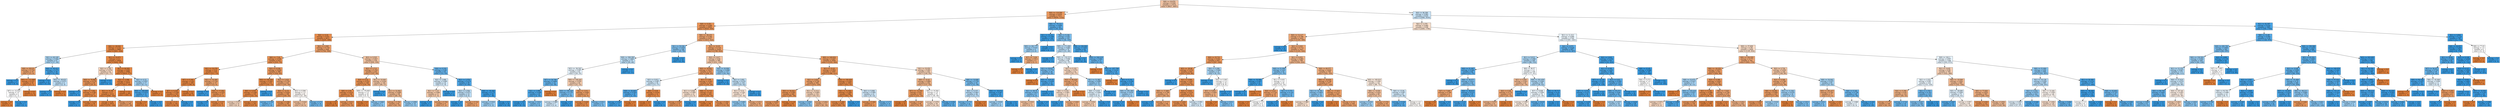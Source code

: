 digraph Tree {
node [shape=box, style="filled", color="black"] ;
0 [label="X[8] <= 20.876\nentropy = 0.936\nsamples = 13314\nvalue = [8627, 4687]", fillcolor="#f3c5a5"] ;
1 [label="X[0] <= 119.546\nentropy = 0.634\nsamples = 7211\nvalue = [6059, 1152]", fillcolor="#ea995f"] ;
0 -> 1 [labeldistance=2.5, labelangle=45, headlabel="True"] ;
2 [label="X[8] <= 9.351\nentropy = 0.568\nsamples = 6950\nvalue = [6020, 930]", fillcolor="#e99458"] ;
1 -> 2 ;
3 [label="X[4] <= 0.24\nentropy = 0.431\nsamples = 4613\nvalue = [4205, 408]", fillcolor="#e88d4c"] ;
2 -> 3 ;
4 [label="X[6] <= -69.941\nentropy = 0.331\nsamples = 3685\nvalue = [3461, 224]", fillcolor="#e78946"] ;
3 -> 4 ;
5 [label="X[1] <= 40.149\nentropy = 0.944\nsamples = 47\nvalue = [17, 30]", fillcolor="#a9d5f4"] ;
4 -> 5 ;
6 [label="X[9] <= 203.91\nentropy = 0.742\nsamples = 19\nvalue = [15, 4]", fillcolor="#eca36e"] ;
5 -> 6 ;
7 [label="entropy = 0.0\nsamples = 3\nvalue = [0, 3]", fillcolor="#399de5"] ;
6 -> 7 ;
8 [label="X[5] <= -111.009\nentropy = 0.337\nsamples = 16\nvalue = [15, 1]", fillcolor="#e78946"] ;
6 -> 8 ;
9 [label="X[7] <= -12.532\nentropy = 1.0\nsamples = 2\nvalue = [1, 1]", fillcolor="#ffffff"] ;
8 -> 9 ;
10 [label="entropy = 0.0\nsamples = 1\nvalue = [1, 0]", fillcolor="#e58139"] ;
9 -> 10 ;
11 [label="entropy = 0.0\nsamples = 1\nvalue = [0, 1]", fillcolor="#399de5"] ;
9 -> 11 ;
12 [label="entropy = 0.0\nsamples = 14\nvalue = [14, 0]", fillcolor="#e58139"] ;
8 -> 12 ;
13 [label="X[6] <= -83.411\nentropy = 0.371\nsamples = 28\nvalue = [2, 26]", fillcolor="#48a5e7"] ;
5 -> 13 ;
14 [label="entropy = 0.0\nsamples = 23\nvalue = [0, 23]", fillcolor="#399de5"] ;
13 -> 14 ;
15 [label="X[5] <= -49.631\nentropy = 0.971\nsamples = 5\nvalue = [2, 3]", fillcolor="#bddef6"] ;
13 -> 15 ;
16 [label="entropy = 0.0\nsamples = 3\nvalue = [0, 3]", fillcolor="#399de5"] ;
15 -> 16 ;
17 [label="entropy = 0.0\nsamples = 2\nvalue = [2, 0]", fillcolor="#e58139"] ;
15 -> 17 ;
18 [label="X[1] <= 10.471\nentropy = 0.3\nsamples = 3638\nvalue = [3444, 194]", fillcolor="#e68844"] ;
4 -> 18 ;
19 [label="X[2] <= 2.765\nentropy = 0.974\nsamples = 42\nvalue = [25, 17]", fillcolor="#f7d7c0"] ;
18 -> 19 ;
20 [label="X[9] <= 79.909\nentropy = 0.579\nsamples = 29\nvalue = [25, 4]", fillcolor="#e99559"] ;
19 -> 20 ;
21 [label="entropy = 0.0\nsamples = 2\nvalue = [0, 2]", fillcolor="#399de5"] ;
20 -> 21 ;
22 [label="X[1] <= 7.041\nentropy = 0.381\nsamples = 27\nvalue = [25, 2]", fillcolor="#e78b49"] ;
20 -> 22 ;
23 [label="entropy = 0.0\nsamples = 1\nvalue = [0, 1]", fillcolor="#399de5"] ;
22 -> 23 ;
24 [label="entropy = 0.235\nsamples = 26\nvalue = [25, 1]", fillcolor="#e68641"] ;
22 -> 24 ;
25 [label="entropy = 0.0\nsamples = 13\nvalue = [0, 13]", fillcolor="#399de5"] ;
19 -> 25 ;
26 [label="X[1] <= 64.265\nentropy = 0.283\nsamples = 3596\nvalue = [3419, 177]", fillcolor="#e68843"] ;
18 -> 26 ;
27 [label="X[2] <= 3.598\nentropy = 0.271\nsamples = 3579\nvalue = [3413, 166]", fillcolor="#e68743"] ;
26 -> 27 ;
28 [label="X[1] <= 31.98\nentropy = 0.3\nsamples = 3114\nvalue = [2948, 166]", fillcolor="#e68844"] ;
27 -> 28 ;
29 [label="entropy = 0.26\nsamples = 2919\nvalue = [2791, 128]", fillcolor="#e68742"] ;
28 -> 29 ;
30 [label="entropy = 0.712\nsamples = 195\nvalue = [157, 38]", fillcolor="#eb9f69"] ;
28 -> 30 ;
31 [label="entropy = 0.0\nsamples = 465\nvalue = [465, 0]", fillcolor="#e58139"] ;
27 -> 31 ;
32 [label="X[2] <= 4.12\nentropy = 0.937\nsamples = 17\nvalue = [6, 11]", fillcolor="#a5d2f3"] ;
26 -> 32 ;
33 [label="X[9] <= 208.848\nentropy = 0.414\nsamples = 12\nvalue = [1, 11]", fillcolor="#4ba6e7"] ;
32 -> 33 ;
34 [label="entropy = 0.0\nsamples = 1\nvalue = [1, 0]", fillcolor="#e58139"] ;
33 -> 34 ;
35 [label="entropy = 0.0\nsamples = 11\nvalue = [0, 11]", fillcolor="#399de5"] ;
33 -> 35 ;
36 [label="entropy = 0.0\nsamples = 5\nvalue = [5, 0]", fillcolor="#e58139"] ;
32 -> 36 ;
37 [label="X[2] <= 2.545\nentropy = 0.718\nsamples = 928\nvalue = [744, 184]", fillcolor="#eba06a"] ;
3 -> 37 ;
38 [label="X[6] <= -7.24\nentropy = 0.538\nsamples = 610\nvalue = [535, 75]", fillcolor="#e99355"] ;
37 -> 38 ;
39 [label="X[1] <= 16.278\nentropy = 0.32\nsamples = 224\nvalue = [211, 13]", fillcolor="#e78945"] ;
38 -> 39 ;
40 [label="X[7] <= 6.342\nentropy = 0.26\nsamples = 205\nvalue = [196, 9]", fillcolor="#e68742"] ;
39 -> 40 ;
41 [label="X[7] <= 6.229\nentropy = 0.336\nsamples = 145\nvalue = [136, 9]", fillcolor="#e78946"] ;
40 -> 41 ;
42 [label="entropy = 0.31\nsamples = 144\nvalue = [136, 8]", fillcolor="#e78845"] ;
41 -> 42 ;
43 [label="entropy = 0.0\nsamples = 1\nvalue = [0, 1]", fillcolor="#399de5"] ;
41 -> 43 ;
44 [label="entropy = 0.0\nsamples = 60\nvalue = [60, 0]", fillcolor="#e58139"] ;
40 -> 44 ;
45 [label="X[1] <= 16.368\nentropy = 0.742\nsamples = 19\nvalue = [15, 4]", fillcolor="#eca36e"] ;
39 -> 45 ;
46 [label="entropy = 0.0\nsamples = 2\nvalue = [0, 2]", fillcolor="#399de5"] ;
45 -> 46 ;
47 [label="X[0] <= 17.592\nentropy = 0.523\nsamples = 17\nvalue = [15, 2]", fillcolor="#e89253"] ;
45 -> 47 ;
48 [label="entropy = 0.0\nsamples = 1\nvalue = [0, 1]", fillcolor="#399de5"] ;
47 -> 48 ;
49 [label="entropy = 0.337\nsamples = 16\nvalue = [15, 1]", fillcolor="#e78946"] ;
47 -> 49 ;
50 [label="X[3] <= 0.538\nentropy = 0.636\nsamples = 386\nvalue = [324, 62]", fillcolor="#ea995f"] ;
38 -> 50 ;
51 [label="X[0] <= 104.304\nentropy = 0.393\nsamples = 155\nvalue = [143, 12]", fillcolor="#e78c4a"] ;
50 -> 51 ;
52 [label="X[6] <= 0.555\nentropy = 0.348\nsamples = 153\nvalue = [143, 10]", fillcolor="#e78a47"] ;
51 -> 52 ;
53 [label="entropy = 0.971\nsamples = 10\nvalue = [6, 4]", fillcolor="#f6d5bd"] ;
52 -> 53 ;
54 [label="entropy = 0.251\nsamples = 143\nvalue = [137, 6]", fillcolor="#e68742"] ;
52 -> 54 ;
55 [label="entropy = 0.0\nsamples = 2\nvalue = [0, 2]", fillcolor="#399de5"] ;
51 -> 55 ;
56 [label="X[2] <= 2.432\nentropy = 0.754\nsamples = 231\nvalue = [181, 50]", fillcolor="#eca470"] ;
50 -> 56 ;
57 [label="X[0] <= 12.53\nentropy = 0.629\nsamples = 190\nvalue = [160, 30]", fillcolor="#ea995e"] ;
56 -> 57 ;
58 [label="entropy = 0.722\nsamples = 5\nvalue = [1, 4]", fillcolor="#6ab6ec"] ;
57 -> 58 ;
59 [label="entropy = 0.586\nsamples = 185\nvalue = [159, 26]", fillcolor="#e99659"] ;
57 -> 59 ;
60 [label="X[3] <= 0.598\nentropy = 1.0\nsamples = 41\nvalue = [21, 20]", fillcolor="#fef9f6"] ;
56 -> 60 ;
61 [label="entropy = 0.918\nsamples = 27\nvalue = [18, 9]", fillcolor="#f2c09c"] ;
60 -> 61 ;
62 [label="entropy = 0.75\nsamples = 14\nvalue = [3, 11]", fillcolor="#6fb8ec"] ;
60 -> 62 ;
63 [label="X[3] <= 0.525\nentropy = 0.927\nsamples = 318\nvalue = [209, 109]", fillcolor="#f3c3a0"] ;
37 -> 63 ;
64 [label="X[2] <= 2.713\nentropy = 0.763\nsamples = 253\nvalue = [197, 56]", fillcolor="#eca571"] ;
63 -> 64 ;
65 [label="X[4] <= 0.32\nentropy = 0.553\nsamples = 148\nvalue = [129, 19]", fillcolor="#e99456"] ;
64 -> 65 ;
66 [label="X[8] <= 2.91\nentropy = 0.474\nsamples = 138\nvalue = [124, 14]", fillcolor="#e88f4f"] ;
65 -> 66 ;
67 [label="entropy = 0.0\nsamples = 45\nvalue = [45, 0]", fillcolor="#e58139"] ;
66 -> 67 ;
68 [label="entropy = 0.611\nsamples = 93\nvalue = [79, 14]", fillcolor="#ea975c"] ;
66 -> 68 ;
69 [label="X[9] <= 176.905\nentropy = 1.0\nsamples = 10\nvalue = [5, 5]", fillcolor="#ffffff"] ;
65 -> 69 ;
70 [label="entropy = 0.0\nsamples = 3\nvalue = [3, 0]", fillcolor="#e58139"] ;
69 -> 70 ;
71 [label="entropy = 0.863\nsamples = 7\nvalue = [2, 5]", fillcolor="#88c4ef"] ;
69 -> 71 ;
72 [label="X[1] <= 10.049\nentropy = 0.936\nsamples = 105\nvalue = [68, 37]", fillcolor="#f3c6a5"] ;
64 -> 72 ;
73 [label="entropy = 0.0\nsamples = 7\nvalue = [0, 7]", fillcolor="#399de5"] ;
72 -> 73 ;
74 [label="X[1] <= 22.992\nentropy = 0.889\nsamples = 98\nvalue = [68, 30]", fillcolor="#f0b990"] ;
72 -> 74 ;
75 [label="entropy = 0.781\nsamples = 82\nvalue = [63, 19]", fillcolor="#eda775"] ;
74 -> 75 ;
76 [label="entropy = 0.896\nsamples = 16\nvalue = [5, 11]", fillcolor="#93caf1"] ;
74 -> 76 ;
77 [label="X[4] <= 0.318\nentropy = 0.69\nsamples = 65\nvalue = [12, 53]", fillcolor="#66b3eb"] ;
63 -> 77 ;
78 [label="X[2] <= 2.686\nentropy = 0.989\nsamples = 16\nvalue = [7, 9]", fillcolor="#d3e9f9"] ;
77 -> 78 ;
79 [label="X[1] <= 7.121\nentropy = 0.946\nsamples = 11\nvalue = [7, 4]", fillcolor="#f4c9aa"] ;
78 -> 79 ;
80 [label="entropy = 0.0\nsamples = 2\nvalue = [0, 2]", fillcolor="#399de5"] ;
79 -> 80 ;
81 [label="entropy = 0.764\nsamples = 9\nvalue = [7, 2]", fillcolor="#eca572"] ;
79 -> 81 ;
82 [label="entropy = 0.0\nsamples = 5\nvalue = [0, 5]", fillcolor="#399de5"] ;
78 -> 82 ;
83 [label="X[2] <= 2.578\nentropy = 0.475\nsamples = 49\nvalue = [5, 44]", fillcolor="#50a8e8"] ;
77 -> 83 ;
84 [label="X[2] <= 2.556\nentropy = 0.971\nsamples = 10\nvalue = [4, 6]", fillcolor="#bddef6"] ;
83 -> 84 ;
85 [label="entropy = 0.0\nsamples = 5\nvalue = [0, 5]", fillcolor="#399de5"] ;
84 -> 85 ;
86 [label="entropy = 0.722\nsamples = 5\nvalue = [4, 1]", fillcolor="#eca06a"] ;
84 -> 86 ;
87 [label="X[6] <= -35.302\nentropy = 0.172\nsamples = 39\nvalue = [1, 38]", fillcolor="#3ea0e6"] ;
83 -> 87 ;
88 [label="entropy = 0.918\nsamples = 3\nvalue = [1, 2]", fillcolor="#9ccef2"] ;
87 -> 88 ;
89 [label="entropy = 0.0\nsamples = 36\nvalue = [0, 36]", fillcolor="#399de5"] ;
87 -> 89 ;
90 [label="X[6] <= -38.153\nentropy = 0.766\nsamples = 2337\nvalue = [1815, 522]", fillcolor="#eca572"] ;
2 -> 90 ;
91 [label="X[1] <= 35.536\nentropy = 0.839\nsamples = 108\nvalue = [29, 79]", fillcolor="#82c1ef"] ;
90 -> 91 ;
92 [label="X[9] <= 308.399\nentropy = 0.969\nsamples = 73\nvalue = [29, 44]", fillcolor="#bcdef6"] ;
91 -> 92 ;
93 [label="X[5] <= -56.545\nentropy = 0.997\nsamples = 62\nvalue = [29, 33]", fillcolor="#e7f3fc"] ;
92 -> 93 ;
94 [label="X[7] <= 24.748\nentropy = 0.684\nsamples = 22\nvalue = [4, 18]", fillcolor="#65b3eb"] ;
93 -> 94 ;
95 [label="X[2] <= 2.986\nentropy = 0.469\nsamples = 20\nvalue = [2, 18]", fillcolor="#4fa8e8"] ;
94 -> 95 ;
96 [label="entropy = 0.0\nsamples = 12\nvalue = [0, 12]", fillcolor="#399de5"] ;
95 -> 96 ;
97 [label="entropy = 0.811\nsamples = 8\nvalue = [2, 6]", fillcolor="#7bbeee"] ;
95 -> 97 ;
98 [label="entropy = 0.0\nsamples = 2\nvalue = [2, 0]", fillcolor="#e58139"] ;
94 -> 98 ;
99 [label="X[9] <= 148.242\nentropy = 0.954\nsamples = 40\nvalue = [25, 15]", fillcolor="#f5cdb0"] ;
93 -> 99 ;
100 [label="X[9] <= 109.729\nentropy = 0.779\nsamples = 13\nvalue = [3, 10]", fillcolor="#74baed"] ;
99 -> 100 ;
101 [label="entropy = 0.985\nsamples = 7\nvalue = [3, 4]", fillcolor="#cee6f8"] ;
100 -> 101 ;
102 [label="entropy = 0.0\nsamples = 6\nvalue = [0, 6]", fillcolor="#399de5"] ;
100 -> 102 ;
103 [label="X[2] <= 3.011\nentropy = 0.691\nsamples = 27\nvalue = [22, 5]", fillcolor="#eb9e66"] ;
99 -> 103 ;
104 [label="entropy = 0.426\nsamples = 23\nvalue = [21, 2]", fillcolor="#e78d4c"] ;
103 -> 104 ;
105 [label="entropy = 0.811\nsamples = 4\nvalue = [1, 3]", fillcolor="#7bbeee"] ;
103 -> 105 ;
106 [label="entropy = 0.0\nsamples = 11\nvalue = [0, 11]", fillcolor="#399de5"] ;
92 -> 106 ;
107 [label="entropy = 0.0\nsamples = 35\nvalue = [0, 35]", fillcolor="#399de5"] ;
91 -> 107 ;
108 [label="X[1] <= 10.55\nentropy = 0.719\nsamples = 2229\nvalue = [1786, 443]", fillcolor="#eba06a"] ;
90 -> 108 ;
109 [label="X[2] <= 2.417\nentropy = 0.94\nsamples = 390\nvalue = [251, 139]", fillcolor="#f3c7a7"] ;
108 -> 109 ;
110 [label="X[0] <= 18.002\nentropy = 0.675\nsamples = 253\nvalue = [208, 45]", fillcolor="#eb9c64"] ;
109 -> 110 ;
111 [label="X[3] <= 0.812\nentropy = 0.987\nsamples = 30\nvalue = [13, 17]", fillcolor="#d0e8f9"] ;
110 -> 111 ;
112 [label="X[8] <= 20.465\nentropy = 0.503\nsamples = 18\nvalue = [2, 16]", fillcolor="#52a9e8"] ;
111 -> 112 ;
113 [label="entropy = 0.323\nsamples = 17\nvalue = [1, 16]", fillcolor="#45a3e7"] ;
112 -> 113 ;
114 [label="entropy = 0.0\nsamples = 1\nvalue = [1, 0]", fillcolor="#e58139"] ;
112 -> 114 ;
115 [label="X[6] <= 9.26\nentropy = 0.414\nsamples = 12\nvalue = [11, 1]", fillcolor="#e78c4b"] ;
111 -> 115 ;
116 [label="entropy = 0.0\nsamples = 11\nvalue = [11, 0]", fillcolor="#e58139"] ;
115 -> 116 ;
117 [label="entropy = 0.0\nsamples = 1\nvalue = [0, 1]", fillcolor="#399de5"] ;
115 -> 117 ;
118 [label="X[1] <= 5.98\nentropy = 0.545\nsamples = 223\nvalue = [195, 28]", fillcolor="#e99355"] ;
110 -> 118 ;
119 [label="X[1] <= 0.048\nentropy = 0.985\nsamples = 21\nvalue = [12, 9]", fillcolor="#f8e0ce"] ;
118 -> 119 ;
120 [label="entropy = 0.592\nsamples = 14\nvalue = [12, 2]", fillcolor="#e9965a"] ;
119 -> 120 ;
121 [label="entropy = 0.0\nsamples = 7\nvalue = [0, 7]", fillcolor="#399de5"] ;
119 -> 121 ;
122 [label="X[8] <= 12.715\nentropy = 0.45\nsamples = 202\nvalue = [183, 19]", fillcolor="#e88e4e"] ;
118 -> 122 ;
123 [label="entropy = 0.113\nsamples = 66\nvalue = [65, 1]", fillcolor="#e5833c"] ;
122 -> 123 ;
124 [label="entropy = 0.564\nsamples = 136\nvalue = [118, 18]", fillcolor="#e99457"] ;
122 -> 124 ;
125 [label="X[0] <= 20.906\nentropy = 0.898\nsamples = 137\nvalue = [43, 94]", fillcolor="#94caf1"] ;
109 -> 125 ;
126 [label="entropy = 0.0\nsamples = 32\nvalue = [0, 32]", fillcolor="#399de5"] ;
125 -> 126 ;
127 [label="X[2] <= 2.691\nentropy = 0.976\nsamples = 105\nvalue = [43, 62]", fillcolor="#c2e1f7"] ;
125 -> 127 ;
128 [label="X[1] <= 9.33\nentropy = 0.99\nsamples = 77\nvalue = [43, 34]", fillcolor="#fae5d6"] ;
127 -> 128 ;
129 [label="entropy = 0.885\nsamples = 33\nvalue = [10, 23]", fillcolor="#8fc8f0"] ;
128 -> 129 ;
130 [label="entropy = 0.811\nsamples = 44\nvalue = [33, 11]", fillcolor="#eeab7b"] ;
128 -> 130 ;
131 [label="entropy = 0.0\nsamples = 28\nvalue = [0, 28]", fillcolor="#399de5"] ;
127 -> 131 ;
132 [label="X[9] <= 249.832\nentropy = 0.647\nsamples = 1839\nvalue = [1535, 304]", fillcolor="#ea9a60"] ;
108 -> 132 ;
133 [label="X[1] <= 15.25\nentropy = 0.563\nsamples = 1597\nvalue = [1386, 211]", fillcolor="#e99457"] ;
132 -> 133 ;
134 [label="X[2] <= 2.625\nentropy = 0.726\nsamples = 594\nvalue = [474, 120]", fillcolor="#eca16b"] ;
133 -> 134 ;
135 [label="X[0] <= 34.022\nentropy = 0.569\nsamples = 440\nvalue = [381, 59]", fillcolor="#e99558"] ;
134 -> 135 ;
136 [label="entropy = 0.619\nsamples = 377\nvalue = [319, 58]", fillcolor="#ea985d"] ;
135 -> 136 ;
137 [label="entropy = 0.118\nsamples = 63\nvalue = [62, 1]", fillcolor="#e5833c"] ;
135 -> 137 ;
138 [label="X[1] <= 12.512\nentropy = 0.969\nsamples = 154\nvalue = [93, 61]", fillcolor="#f6d4bb"] ;
134 -> 138 ;
139 [label="entropy = 0.854\nsamples = 43\nvalue = [12, 31]", fillcolor="#86c3ef"] ;
138 -> 139 ;
140 [label="entropy = 0.842\nsamples = 111\nvalue = [81, 30]", fillcolor="#efb082"] ;
138 -> 140 ;
141 [label="X[0] <= 100.459\nentropy = 0.439\nsamples = 1003\nvalue = [912, 91]", fillcolor="#e88e4d"] ;
133 -> 141 ;
142 [label="X[1] <= 51.822\nentropy = 0.404\nsamples = 982\nvalue = [903, 79]", fillcolor="#e78c4a"] ;
141 -> 142 ;
143 [label="entropy = 0.394\nsamples = 979\nvalue = [903, 76]", fillcolor="#e78c4a"] ;
142 -> 143 ;
144 [label="entropy = 0.0\nsamples = 3\nvalue = [0, 3]", fillcolor="#399de5"] ;
142 -> 144 ;
145 [label="X[4] <= 0.088\nentropy = 0.985\nsamples = 21\nvalue = [9, 12]", fillcolor="#cee6f8"] ;
141 -> 145 ;
146 [label="entropy = 0.592\nsamples = 7\nvalue = [6, 1]", fillcolor="#e9965a"] ;
145 -> 146 ;
147 [label="entropy = 0.75\nsamples = 14\nvalue = [3, 11]", fillcolor="#6fb8ec"] ;
145 -> 147 ;
148 [label="X[1] <= 32.052\nentropy = 0.961\nsamples = 242\nvalue = [149, 93]", fillcolor="#f5d0b5"] ;
132 -> 148 ;
149 [label="X[8] <= 14.42\nentropy = 0.864\nsamples = 192\nvalue = [137, 55]", fillcolor="#efb488"] ;
148 -> 149 ;
150 [label="X[7] <= -12.554\nentropy = 0.63\nsamples = 120\nvalue = [101, 19]", fillcolor="#ea995e"] ;
149 -> 150 ;
151 [label="entropy = 0.0\nsamples = 25\nvalue = [25, 0]", fillcolor="#e58139"] ;
150 -> 151 ;
152 [label="entropy = 0.722\nsamples = 95\nvalue = [76, 19]", fillcolor="#eca06a"] ;
150 -> 152 ;
153 [label="X[8] <= 19.364\nentropy = 1.0\nsamples = 72\nvalue = [36, 36]", fillcolor="#ffffff"] ;
149 -> 153 ;
154 [label="entropy = 0.978\nsamples = 58\nvalue = [34, 24]", fillcolor="#f7dac5"] ;
153 -> 154 ;
155 [label="entropy = 0.592\nsamples = 14\nvalue = [2, 12]", fillcolor="#5aade9"] ;
153 -> 155 ;
156 [label="X[8] <= 14.648\nentropy = 0.795\nsamples = 50\nvalue = [12, 38]", fillcolor="#78bced"] ;
148 -> 156 ;
157 [label="X[4] <= 0.157\nentropy = 0.967\nsamples = 28\nvalue = [11, 17]", fillcolor="#b9dcf6"] ;
156 -> 157 ;
158 [label="entropy = 0.773\nsamples = 22\nvalue = [5, 17]", fillcolor="#73baed"] ;
157 -> 158 ;
159 [label="entropy = 0.0\nsamples = 6\nvalue = [6, 0]", fillcolor="#e58139"] ;
157 -> 159 ;
160 [label="X[6] <= -18.473\nentropy = 0.267\nsamples = 22\nvalue = [1, 21]", fillcolor="#42a2e6"] ;
156 -> 160 ;
161 [label="entropy = 0.918\nsamples = 3\nvalue = [1, 2]", fillcolor="#9ccef2"] ;
160 -> 161 ;
162 [label="entropy = 0.0\nsamples = 19\nvalue = [0, 19]", fillcolor="#399de5"] ;
160 -> 162 ;
163 [label="X[6] <= -79.121\nentropy = 0.608\nsamples = 261\nvalue = [39, 222]", fillcolor="#5caeea"] ;
1 -> 163 ;
164 [label="X[1] <= 23.311\nentropy = 0.169\nsamples = 120\nvalue = [3, 117]", fillcolor="#3ea0e6"] ;
163 -> 164 ;
165 [label="X[9] <= 261.771\nentropy = 0.918\nsamples = 9\nvalue = [3, 6]", fillcolor="#9ccef2"] ;
164 -> 165 ;
166 [label="entropy = 0.0\nsamples = 5\nvalue = [0, 5]", fillcolor="#399de5"] ;
165 -> 166 ;
167 [label="X[7] <= 7.224\nentropy = 0.811\nsamples = 4\nvalue = [3, 1]", fillcolor="#eeab7b"] ;
165 -> 167 ;
168 [label="entropy = 0.0\nsamples = 3\nvalue = [3, 0]", fillcolor="#e58139"] ;
167 -> 168 ;
169 [label="entropy = 0.0\nsamples = 1\nvalue = [0, 1]", fillcolor="#399de5"] ;
167 -> 169 ;
170 [label="entropy = 0.0\nsamples = 111\nvalue = [0, 111]", fillcolor="#399de5"] ;
164 -> 170 ;
171 [label="X[8] <= 9.146\nentropy = 0.82\nsamples = 141\nvalue = [36, 105]", fillcolor="#7dbfee"] ;
163 -> 171 ;
172 [label="X[9] <= 171.406\nentropy = 0.966\nsamples = 79\nvalue = [31, 48]", fillcolor="#b9dcf6"] ;
171 -> 172 ;
173 [label="entropy = 0.0\nsamples = 11\nvalue = [0, 11]", fillcolor="#399de5"] ;
172 -> 173 ;
174 [label="X[5] <= -132.515\nentropy = 0.994\nsamples = 68\nvalue = [31, 37]", fillcolor="#dfeffb"] ;
172 -> 174 ;
175 [label="X[1] <= 20.617\nentropy = 0.779\nsamples = 26\nvalue = [6, 20]", fillcolor="#74baed"] ;
174 -> 175 ;
176 [label="entropy = 0.0\nsamples = 4\nvalue = [4, 0]", fillcolor="#e58139"] ;
175 -> 176 ;
177 [label="X[5] <= -210.33\nentropy = 0.439\nsamples = 22\nvalue = [2, 20]", fillcolor="#4da7e8"] ;
175 -> 177 ;
178 [label="X[1] <= 39.74\nentropy = 0.811\nsamples = 8\nvalue = [2, 6]", fillcolor="#7bbeee"] ;
177 -> 178 ;
179 [label="entropy = 0.918\nsamples = 3\nvalue = [2, 1]", fillcolor="#f2c09c"] ;
178 -> 179 ;
180 [label="entropy = 0.0\nsamples = 5\nvalue = [0, 5]", fillcolor="#399de5"] ;
178 -> 180 ;
181 [label="entropy = 0.0\nsamples = 14\nvalue = [0, 14]", fillcolor="#399de5"] ;
177 -> 181 ;
182 [label="X[3] <= 0.193\nentropy = 0.974\nsamples = 42\nvalue = [25, 17]", fillcolor="#f7d7c0"] ;
174 -> 182 ;
183 [label="X[5] <= 80.439\nentropy = 0.779\nsamples = 26\nvalue = [20, 6]", fillcolor="#eda774"] ;
182 -> 183 ;
184 [label="X[4] <= 0.036\nentropy = 0.985\nsamples = 14\nvalue = [8, 6]", fillcolor="#f8e0ce"] ;
183 -> 184 ;
185 [label="entropy = 0.0\nsamples = 3\nvalue = [0, 3]", fillcolor="#399de5"] ;
184 -> 185 ;
186 [label="entropy = 0.845\nsamples = 11\nvalue = [8, 3]", fillcolor="#efb083"] ;
184 -> 186 ;
187 [label="entropy = 0.0\nsamples = 12\nvalue = [12, 0]", fillcolor="#e58139"] ;
183 -> 187 ;
188 [label="X[1] <= 31.982\nentropy = 0.896\nsamples = 16\nvalue = [5, 11]", fillcolor="#93caf1"] ;
182 -> 188 ;
189 [label="X[8] <= 6.455\nentropy = 0.994\nsamples = 11\nvalue = [5, 6]", fillcolor="#deeffb"] ;
188 -> 189 ;
190 [label="entropy = 0.954\nsamples = 8\nvalue = [5, 3]", fillcolor="#f5cdb0"] ;
189 -> 190 ;
191 [label="entropy = 0.0\nsamples = 3\nvalue = [0, 3]", fillcolor="#399de5"] ;
189 -> 191 ;
192 [label="entropy = 0.0\nsamples = 5\nvalue = [0, 5]", fillcolor="#399de5"] ;
188 -> 192 ;
193 [label="X[9] <= 236.906\nentropy = 0.404\nsamples = 62\nvalue = [5, 57]", fillcolor="#4aa6e7"] ;
171 -> 193 ;
194 [label="entropy = 0.0\nsamples = 35\nvalue = [0, 35]", fillcolor="#399de5"] ;
193 -> 194 ;
195 [label="X[9] <= 244.219\nentropy = 0.691\nsamples = 27\nvalue = [5, 22]", fillcolor="#66b3eb"] ;
193 -> 195 ;
196 [label="entropy = 0.0\nsamples = 3\nvalue = [3, 0]", fillcolor="#e58139"] ;
195 -> 196 ;
197 [label="X[5] <= -257.706\nentropy = 0.414\nsamples = 24\nvalue = [2, 22]", fillcolor="#4ba6e7"] ;
195 -> 197 ;
198 [label="entropy = 0.0\nsamples = 1\nvalue = [1, 0]", fillcolor="#e58139"] ;
197 -> 198 ;
199 [label="X[3] <= 0.141\nentropy = 0.258\nsamples = 23\nvalue = [1, 22]", fillcolor="#42a1e6"] ;
197 -> 199 ;
200 [label="X[9] <= 291.585\nentropy = 0.918\nsamples = 3\nvalue = [1, 2]", fillcolor="#9ccef2"] ;
199 -> 200 ;
201 [label="entropy = 0.0\nsamples = 2\nvalue = [0, 2]", fillcolor="#399de5"] ;
200 -> 201 ;
202 [label="entropy = 0.0\nsamples = 1\nvalue = [1, 0]", fillcolor="#e58139"] ;
200 -> 202 ;
203 [label="entropy = 0.0\nsamples = 20\nvalue = [0, 20]", fillcolor="#399de5"] ;
199 -> 203 ;
204 [label="X[0] <= 46.306\nentropy = 0.982\nsamples = 6103\nvalue = [2568, 3535]", fillcolor="#c9e4f8"] ;
0 -> 204 [labeldistance=2.5, labelangle=-45, headlabel="False"] ;
205 [label="X[2] <= 2.376\nentropy = 0.984\nsamples = 4198\nvalue = [2408, 1790]", fillcolor="#f8dfcc"] ;
204 -> 205 ;
206 [label="X[0] <= 12.117\nentropy = 0.796\nsamples = 1452\nvalue = [1103, 349]", fillcolor="#eda978"] ;
205 -> 206 ;
207 [label="entropy = 0.0\nsamples = 25\nvalue = [0, 25]", fillcolor="#399de5"] ;
206 -> 207 ;
208 [label="X[2] <= 2.233\nentropy = 0.773\nsamples = 1427\nvalue = [1103, 324]", fillcolor="#eda673"] ;
206 -> 208 ;
209 [label="X[0] <= 25.721\nentropy = 0.621\nsamples = 647\nvalue = [547, 100]", fillcolor="#ea985d"] ;
208 -> 209 ;
210 [label="X[5] <= -29.99\nentropy = 0.578\nsamples = 625\nvalue = [539, 86]", fillcolor="#e99559"] ;
209 -> 210 ;
211 [label="entropy = 0.0\nsamples = 3\nvalue = [0, 3]", fillcolor="#399de5"] ;
210 -> 211 ;
212 [label="X[1] <= 6.804\nentropy = 0.567\nsamples = 622\nvalue = [539, 83]", fillcolor="#e99457"] ;
210 -> 212 ;
213 [label="X[0] <= 17.899\nentropy = 0.798\nsamples = 91\nvalue = [69, 22]", fillcolor="#eda978"] ;
212 -> 213 ;
214 [label="entropy = 0.0\nsamples = 5\nvalue = [0, 5]", fillcolor="#399de5"] ;
213 -> 214 ;
215 [label="entropy = 0.717\nsamples = 86\nvalue = [69, 17]", fillcolor="#eba06a"] ;
213 -> 215 ;
216 [label="X[3] <= 0.812\nentropy = 0.514\nsamples = 531\nvalue = [470, 61]", fillcolor="#e89153"] ;
212 -> 216 ;
217 [label="entropy = 0.492\nsamples = 522\nvalue = [466, 56]", fillcolor="#e89051"] ;
216 -> 217 ;
218 [label="entropy = 0.991\nsamples = 9\nvalue = [4, 5]", fillcolor="#d7ebfa"] ;
216 -> 218 ;
219 [label="X[4] <= 0.286\nentropy = 0.946\nsamples = 22\nvalue = [8, 14]", fillcolor="#aad5f4"] ;
209 -> 219 ;
220 [label="entropy = 0.0\nsamples = 6\nvalue = [0, 6]", fillcolor="#399de5"] ;
219 -> 220 ;
221 [label="X[4] <= 0.369\nentropy = 1.0\nsamples = 16\nvalue = [8, 8]", fillcolor="#ffffff"] ;
219 -> 221 ;
222 [label="X[5] <= 8.891\nentropy = 0.845\nsamples = 11\nvalue = [8, 3]", fillcolor="#efb083"] ;
221 -> 222 ;
223 [label="entropy = 0.0\nsamples = 7\nvalue = [7, 0]", fillcolor="#e58139"] ;
222 -> 223 ;
224 [label="entropy = 0.811\nsamples = 4\nvalue = [1, 3]", fillcolor="#7bbeee"] ;
222 -> 224 ;
225 [label="entropy = 0.0\nsamples = 5\nvalue = [0, 5]", fillcolor="#399de5"] ;
221 -> 225 ;
226 [label="X[1] <= 6.652\nentropy = 0.865\nsamples = 780\nvalue = [556, 224]", fillcolor="#efb489"] ;
208 -> 226 ;
227 [label="X[0] <= 21.994\nentropy = 0.83\nsamples = 42\nvalue = [11, 31]", fillcolor="#7fc0ee"] ;
226 -> 227 ;
228 [label="X[6] <= 18.388\nentropy = 0.267\nsamples = 22\nvalue = [1, 21]", fillcolor="#42a2e6"] ;
227 -> 228 ;
229 [label="entropy = 0.0\nsamples = 21\nvalue = [0, 21]", fillcolor="#399de5"] ;
228 -> 229 ;
230 [label="entropy = 0.0\nsamples = 1\nvalue = [1, 0]", fillcolor="#e58139"] ;
228 -> 230 ;
231 [label="X[1] <= 0.035\nentropy = 1.0\nsamples = 20\nvalue = [10, 10]", fillcolor="#ffffff"] ;
227 -> 231 ;
232 [label="X[4] <= 0.411\nentropy = 0.722\nsamples = 10\nvalue = [8, 2]", fillcolor="#eca06a"] ;
231 -> 232 ;
233 [label="entropy = 0.0\nsamples = 6\nvalue = [6, 0]", fillcolor="#e58139"] ;
232 -> 233 ;
234 [label="entropy = 1.0\nsamples = 4\nvalue = [2, 2]", fillcolor="#ffffff"] ;
232 -> 234 ;
235 [label="X[1] <= 5.775\nentropy = 0.722\nsamples = 10\nvalue = [2, 8]", fillcolor="#6ab6ec"] ;
231 -> 235 ;
236 [label="entropy = 0.0\nsamples = 8\nvalue = [0, 8]", fillcolor="#399de5"] ;
235 -> 236 ;
237 [label="entropy = 0.0\nsamples = 2\nvalue = [2, 0]", fillcolor="#e58139"] ;
235 -> 237 ;
238 [label="X[8] <= 69.577\nentropy = 0.829\nsamples = 738\nvalue = [545, 193]", fillcolor="#eeae7f"] ;
226 -> 238 ;
239 [label="X[6] <= -20.834\nentropy = 0.738\nsamples = 577\nvalue = [457, 120]", fillcolor="#eca26d"] ;
238 -> 239 ;
240 [label="X[1] <= 14.781\nentropy = 0.863\nsamples = 14\nvalue = [4, 10]", fillcolor="#88c4ef"] ;
239 -> 240 ;
241 [label="entropy = 0.985\nsamples = 7\nvalue = [4, 3]", fillcolor="#f8e0ce"] ;
240 -> 241 ;
242 [label="entropy = 0.0\nsamples = 7\nvalue = [0, 7]", fillcolor="#399de5"] ;
240 -> 242 ;
243 [label="X[6] <= -17.915\nentropy = 0.713\nsamples = 563\nvalue = [453, 110]", fillcolor="#eba069"] ;
239 -> 243 ;
244 [label="entropy = 0.0\nsamples = 25\nvalue = [25, 0]", fillcolor="#e58139"] ;
243 -> 244 ;
245 [label="entropy = 0.731\nsamples = 538\nvalue = [428, 110]", fillcolor="#eca16c"] ;
243 -> 245 ;
246 [label="X[9] <= 169.916\nentropy = 0.994\nsamples = 161\nvalue = [88, 73]", fillcolor="#fbeadd"] ;
238 -> 246 ;
247 [label="X[6] <= -9.559\nentropy = 0.922\nsamples = 80\nvalue = [53, 27]", fillcolor="#f2c19e"] ;
246 -> 247 ;
248 [label="entropy = 0.918\nsamples = 21\nvalue = [7, 14]", fillcolor="#9ccef2"] ;
247 -> 248 ;
249 [label="entropy = 0.761\nsamples = 59\nvalue = [46, 13]", fillcolor="#eca571"] ;
247 -> 249 ;
250 [label="X[0] <= 15.94\nentropy = 0.987\nsamples = 81\nvalue = [35, 46]", fillcolor="#d0e8f9"] ;
246 -> 250 ;
251 [label="entropy = 0.544\nsamples = 16\nvalue = [2, 14]", fillcolor="#55abe9"] ;
250 -> 251 ;
252 [label="entropy = 1.0\nsamples = 65\nvalue = [33, 32]", fillcolor="#fefbf9"] ;
250 -> 252 ;
253 [label="X[1] <= 11.313\nentropy = 0.998\nsamples = 2746\nvalue = [1305, 1441]", fillcolor="#ecf6fd"] ;
205 -> 253 ;
254 [label="X[2] <= 2.475\nentropy = 0.629\nsamples = 697\nvalue = [110, 587]", fillcolor="#5eafea"] ;
253 -> 254 ;
255 [label="X[1] <= 9.012\nentropy = 0.948\nsamples = 240\nvalue = [88, 152]", fillcolor="#acd6f4"] ;
254 -> 255 ;
256 [label="X[0] <= 21.397\nentropy = 0.569\nsamples = 82\nvalue = [11, 71]", fillcolor="#58ace9"] ;
255 -> 256 ;
257 [label="entropy = 0.0\nsamples = 38\nvalue = [0, 38]", fillcolor="#399de5"] ;
256 -> 257 ;
258 [label="X[8] <= 30.577\nentropy = 0.811\nsamples = 44\nvalue = [11, 33]", fillcolor="#7bbeee"] ;
256 -> 258 ;
259 [label="X[7] <= 7.049\nentropy = 0.764\nsamples = 9\nvalue = [7, 2]", fillcolor="#eca572"] ;
258 -> 259 ;
260 [label="entropy = 0.0\nsamples = 7\nvalue = [7, 0]", fillcolor="#e58139"] ;
259 -> 260 ;
261 [label="entropy = 0.0\nsamples = 2\nvalue = [0, 2]", fillcolor="#399de5"] ;
259 -> 261 ;
262 [label="X[0] <= 38.919\nentropy = 0.513\nsamples = 35\nvalue = [4, 31]", fillcolor="#53aae8"] ;
258 -> 262 ;
263 [label="entropy = 0.33\nsamples = 33\nvalue = [2, 31]", fillcolor="#46a3e7"] ;
262 -> 263 ;
264 [label="entropy = 0.0\nsamples = 2\nvalue = [2, 0]", fillcolor="#e58139"] ;
262 -> 264 ;
265 [label="X[8] <= 38.57\nentropy = 1.0\nsamples = 158\nvalue = [77, 81]", fillcolor="#f5fafe"] ;
255 -> 265 ;
266 [label="X[3] <= 0.669\nentropy = 0.901\nsamples = 60\nvalue = [41, 19]", fillcolor="#f1bb95"] ;
265 -> 266 ;
267 [label="X[4] <= 0.36\nentropy = 0.772\nsamples = 53\nvalue = [41, 12]", fillcolor="#eda673"] ;
266 -> 267 ;
268 [label="entropy = 0.872\nsamples = 41\nvalue = [29, 12]", fillcolor="#f0b58b"] ;
267 -> 268 ;
269 [label="entropy = 0.0\nsamples = 12\nvalue = [12, 0]", fillcolor="#e58139"] ;
267 -> 269 ;
270 [label="entropy = 0.0\nsamples = 7\nvalue = [0, 7]", fillcolor="#399de5"] ;
266 -> 270 ;
271 [label="X[9] <= 201.659\nentropy = 0.949\nsamples = 98\nvalue = [36, 62]", fillcolor="#acd6f4"] ;
265 -> 271 ;
272 [label="X[7] <= 8.668\nentropy = 0.998\nsamples = 74\nvalue = [35, 39]", fillcolor="#ebf5fc"] ;
271 -> 272 ;
273 [label="entropy = 0.995\nsamples = 61\nvalue = [33, 28]", fillcolor="#fbece1"] ;
272 -> 273 ;
274 [label="entropy = 0.619\nsamples = 13\nvalue = [2, 11]", fillcolor="#5dafea"] ;
272 -> 274 ;
275 [label="X[0] <= 39.717\nentropy = 0.25\nsamples = 24\nvalue = [1, 23]", fillcolor="#42a1e6"] ;
271 -> 275 ;
276 [label="entropy = 0.0\nsamples = 23\nvalue = [0, 23]", fillcolor="#399de5"] ;
275 -> 276 ;
277 [label="entropy = 0.0\nsamples = 1\nvalue = [1, 0]", fillcolor="#e58139"] ;
275 -> 277 ;
278 [label="X[2] <= 2.623\nentropy = 0.278\nsamples = 457\nvalue = [22, 435]", fillcolor="#43a2e6"] ;
254 -> 278 ;
279 [label="X[1] <= 9.595\nentropy = 0.405\nsamples = 260\nvalue = [21, 239]", fillcolor="#4aa6e7"] ;
278 -> 279 ;
280 [label="X[7] <= -4.119\nentropy = 0.185\nsamples = 142\nvalue = [4, 138]", fillcolor="#3fa0e6"] ;
279 -> 280 ;
281 [label="X[7] <= -4.372\nentropy = 0.371\nsamples = 56\nvalue = [4, 52]", fillcolor="#48a5e7"] ;
280 -> 281 ;
282 [label="entropy = 0.229\nsamples = 54\nvalue = [2, 52]", fillcolor="#41a1e6"] ;
281 -> 282 ;
283 [label="entropy = 0.0\nsamples = 2\nvalue = [2, 0]", fillcolor="#e58139"] ;
281 -> 283 ;
284 [label="entropy = 0.0\nsamples = 86\nvalue = [0, 86]", fillcolor="#399de5"] ;
280 -> 284 ;
285 [label="X[3] <= 0.63\nentropy = 0.595\nsamples = 118\nvalue = [17, 101]", fillcolor="#5aade9"] ;
279 -> 285 ;
286 [label="X[8] <= 45.271\nentropy = 0.69\nsamples = 92\nvalue = [17, 75]", fillcolor="#66b3eb"] ;
285 -> 286 ;
287 [label="entropy = 0.937\nsamples = 34\nvalue = [12, 22]", fillcolor="#a5d2f3"] ;
286 -> 287 ;
288 [label="entropy = 0.424\nsamples = 58\nvalue = [5, 53]", fillcolor="#4ca6e7"] ;
286 -> 288 ;
289 [label="entropy = 0.0\nsamples = 26\nvalue = [0, 26]", fillcolor="#399de5"] ;
285 -> 289 ;
290 [label="X[8] <= 21.65\nentropy = 0.046\nsamples = 197\nvalue = [1, 196]", fillcolor="#3a9ee5"] ;
278 -> 290 ;
291 [label="X[4] <= 0.272\nentropy = 1.0\nsamples = 2\nvalue = [1, 1]", fillcolor="#ffffff"] ;
290 -> 291 ;
292 [label="entropy = 0.0\nsamples = 1\nvalue = [1, 0]", fillcolor="#e58139"] ;
291 -> 292 ;
293 [label="entropy = 0.0\nsamples = 1\nvalue = [0, 1]", fillcolor="#399de5"] ;
291 -> 293 ;
294 [label="entropy = 0.0\nsamples = 195\nvalue = [0, 195]", fillcolor="#399de5"] ;
290 -> 294 ;
295 [label="X[8] <= 37.608\nentropy = 0.98\nsamples = 2049\nvalue = [1195, 854]", fillcolor="#f8dbc6"] ;
253 -> 295 ;
296 [label="X[9] <= 192.555\nentropy = 0.777\nsamples = 781\nvalue = [602, 179]", fillcolor="#eda674"] ;
295 -> 296 ;
297 [label="X[6] <= -24.253\nentropy = 0.677\nsamples = 555\nvalue = [456, 99]", fillcolor="#eb9c64"] ;
296 -> 297 ;
298 [label="X[8] <= 22.675\nentropy = 0.937\nsamples = 17\nvalue = [6, 11]", fillcolor="#a5d2f3"] ;
297 -> 298 ;
299 [label="entropy = 0.0\nsamples = 2\nvalue = [2, 0]", fillcolor="#e58139"] ;
298 -> 299 ;
300 [label="X[9] <= 125.219\nentropy = 0.837\nsamples = 15\nvalue = [4, 11]", fillcolor="#81c1ee"] ;
298 -> 300 ;
301 [label="entropy = 0.971\nsamples = 5\nvalue = [3, 2]", fillcolor="#f6d5bd"] ;
300 -> 301 ;
302 [label="entropy = 0.469\nsamples = 10\nvalue = [1, 9]", fillcolor="#4fa8e8"] ;
300 -> 302 ;
303 [label="X[3] <= 0.386\nentropy = 0.643\nsamples = 538\nvalue = [450, 88]", fillcolor="#ea9a60"] ;
297 -> 303 ;
304 [label="X[3] <= 0.326\nentropy = 0.488\nsamples = 264\nvalue = [236, 28]", fillcolor="#e89050"] ;
303 -> 304 ;
305 [label="entropy = 0.619\nsamples = 156\nvalue = [132, 24]", fillcolor="#ea985d"] ;
304 -> 305 ;
306 [label="entropy = 0.229\nsamples = 108\nvalue = [104, 4]", fillcolor="#e68641"] ;
304 -> 306 ;
307 [label="X[6] <= -7.535\nentropy = 0.758\nsamples = 274\nvalue = [214, 60]", fillcolor="#eca471"] ;
303 -> 307 ;
308 [label="entropy = 0.31\nsamples = 72\nvalue = [68, 4]", fillcolor="#e78845"] ;
307 -> 308 ;
309 [label="entropy = 0.852\nsamples = 202\nvalue = [146, 56]", fillcolor="#efb185"] ;
307 -> 309 ;
310 [label="X[2] <= 2.734\nentropy = 0.938\nsamples = 226\nvalue = [146, 80]", fillcolor="#f3c6a5"] ;
296 -> 310 ;
311 [label="X[3] <= 0.548\nentropy = 0.788\nsamples = 161\nvalue = [123, 38]", fillcolor="#eda876"] ;
310 -> 311 ;
312 [label="X[6] <= 24.802\nentropy = 0.684\nsamples = 143\nvalue = [117, 26]", fillcolor="#eb9d65"] ;
311 -> 312 ;
313 [label="entropy = 0.608\nsamples = 134\nvalue = [114, 20]", fillcolor="#ea975c"] ;
312 -> 313 ;
314 [label="entropy = 0.918\nsamples = 9\nvalue = [3, 6]", fillcolor="#9ccef2"] ;
312 -> 314 ;
315 [label="X[1] <= 11.542\nentropy = 0.918\nsamples = 18\nvalue = [6, 12]", fillcolor="#9ccef2"] ;
311 -> 315 ;
316 [label="entropy = 0.0\nsamples = 2\nvalue = [2, 0]", fillcolor="#e58139"] ;
315 -> 316 ;
317 [label="entropy = 0.811\nsamples = 16\nvalue = [4, 12]", fillcolor="#7bbeee"] ;
315 -> 317 ;
318 [label="X[8] <= 24.042\nentropy = 0.937\nsamples = 65\nvalue = [23, 42]", fillcolor="#a5d3f3"] ;
310 -> 318 ;
319 [label="X[9] <= 201.477\nentropy = 0.787\nsamples = 17\nvalue = [13, 4]", fillcolor="#eda876"] ;
318 -> 319 ;
320 [label="entropy = 0.811\nsamples = 4\nvalue = [1, 3]", fillcolor="#7bbeee"] ;
319 -> 320 ;
321 [label="entropy = 0.391\nsamples = 13\nvalue = [12, 1]", fillcolor="#e78c49"] ;
319 -> 321 ;
322 [label="X[4] <= 0.162\nentropy = 0.738\nsamples = 48\nvalue = [10, 38]", fillcolor="#6db7ec"] ;
318 -> 322 ;
323 [label="entropy = 0.998\nsamples = 17\nvalue = [8, 9]", fillcolor="#e9f4fc"] ;
322 -> 323 ;
324 [label="entropy = 0.345\nsamples = 31\nvalue = [2, 29]", fillcolor="#47a4e7"] ;
322 -> 324 ;
325 [label="X[9] <= 162.1\nentropy = 0.997\nsamples = 1268\nvalue = [593, 675]", fillcolor="#e7f3fc"] ;
295 -> 325 ;
326 [label="X[1] <= 14.85\nentropy = 0.96\nsamples = 700\nvalue = [432, 268]", fillcolor="#f5cfb4"] ;
325 -> 326 ;
327 [label="X[2] <= 2.525\nentropy = 0.997\nsamples = 234\nvalue = [110, 124]", fillcolor="#e9f4fc"] ;
326 -> 327 ;
328 [label="X[4] <= 0.399\nentropy = 0.85\nsamples = 116\nvalue = [84, 32]", fillcolor="#efb184"] ;
327 -> 328 ;
329 [label="entropy = 0.772\nsamples = 106\nvalue = [82, 24]", fillcolor="#eda673"] ;
328 -> 329 ;
330 [label="entropy = 0.722\nsamples = 10\nvalue = [2, 8]", fillcolor="#6ab6ec"] ;
328 -> 330 ;
331 [label="X[2] <= 2.755\nentropy = 0.761\nsamples = 118\nvalue = [26, 92]", fillcolor="#71b9ec"] ;
327 -> 331 ;
332 [label="entropy = 0.827\nsamples = 100\nvalue = [26, 74]", fillcolor="#7fbfee"] ;
331 -> 332 ;
333 [label="entropy = 0.0\nsamples = 18\nvalue = [0, 18]", fillcolor="#399de5"] ;
331 -> 333 ;
334 [label="X[6] <= -19.569\nentropy = 0.892\nsamples = 466\nvalue = [322, 144]", fillcolor="#f1b992"] ;
326 -> 334 ;
335 [label="X[5] <= -28.696\nentropy = 0.994\nsamples = 75\nvalue = [34, 41]", fillcolor="#ddeefb"] ;
334 -> 335 ;
336 [label="entropy = 0.567\nsamples = 15\nvalue = [2, 13]", fillcolor="#57ace9"] ;
335 -> 336 ;
337 [label="entropy = 0.997\nsamples = 60\nvalue = [32, 28]", fillcolor="#fcefe6"] ;
335 -> 337 ;
338 [label="X[9] <= 77.828\nentropy = 0.832\nsamples = 391\nvalue = [288, 103]", fillcolor="#eeae80"] ;
334 -> 338 ;
339 [label="entropy = 0.583\nsamples = 122\nvalue = [105, 17]", fillcolor="#e99559"] ;
338 -> 339 ;
340 [label="entropy = 0.904\nsamples = 269\nvalue = [183, 86]", fillcolor="#f1bc96"] ;
338 -> 340 ;
341 [label="X[0] <= 31.664\nentropy = 0.86\nsamples = 568\nvalue = [161, 407]", fillcolor="#87c4ef"] ;
325 -> 341 ;
342 [label="X[1] <= 16.138\nentropy = 0.958\nsamples = 389\nvalue = [148, 241]", fillcolor="#b3d9f5"] ;
341 -> 342 ;
343 [label="X[2] <= 2.553\nentropy = 0.875\nsamples = 241\nvalue = [71, 170]", fillcolor="#8cc6f0"] ;
342 -> 343 ;
344 [label="entropy = 0.995\nsamples = 124\nvalue = [57, 67]", fillcolor="#e1f0fb"] ;
343 -> 344 ;
345 [label="entropy = 0.528\nsamples = 117\nvalue = [14, 103]", fillcolor="#54aae9"] ;
343 -> 345 ;
346 [label="X[6] <= 23.406\nentropy = 0.999\nsamples = 148\nvalue = [77, 71]", fillcolor="#fdf5f0"] ;
342 -> 346 ;
347 [label="entropy = 0.982\nsamples = 126\nvalue = [73, 53]", fillcolor="#f8dcc9"] ;
346 -> 347 ;
348 [label="entropy = 0.684\nsamples = 22\nvalue = [4, 18]", fillcolor="#65b3eb"] ;
346 -> 348 ;
349 [label="X[1] <= 20.309\nentropy = 0.376\nsamples = 179\nvalue = [13, 166]", fillcolor="#49a5e7"] ;
341 -> 349 ;
350 [label="X[5] <= -56.365\nentropy = 0.156\nsamples = 132\nvalue = [3, 129]", fillcolor="#3e9fe6"] ;
349 -> 350 ;
351 [label="entropy = 1.0\nsamples = 4\nvalue = [2, 2]", fillcolor="#ffffff"] ;
350 -> 351 ;
352 [label="entropy = 0.066\nsamples = 128\nvalue = [1, 127]", fillcolor="#3b9ee5"] ;
350 -> 352 ;
353 [label="X[8] <= 42.603\nentropy = 0.747\nsamples = 47\nvalue = [10, 37]", fillcolor="#6fb7ec"] ;
349 -> 353 ;
354 [label="entropy = 0.0\nsamples = 4\nvalue = [4, 0]", fillcolor="#e58139"] ;
353 -> 354 ;
355 [label="entropy = 0.583\nsamples = 43\nvalue = [6, 37]", fillcolor="#59ade9"] ;
353 -> 355 ;
356 [label="X[1] <= 42.397\nentropy = 0.416\nsamples = 1905\nvalue = [160, 1745]", fillcolor="#4ba6e7"] ;
204 -> 356 ;
357 [label="X[8] <= 31.69\nentropy = 0.564\nsamples = 1118\nvalue = [148, 970]", fillcolor="#57ace9"] ;
356 -> 357 ;
358 [label="X[9] <= 285.765\nentropy = 0.808\nsamples = 262\nvalue = [65, 197]", fillcolor="#7abdee"] ;
357 -> 358 ;
359 [label="X[0] <= 130.593\nentropy = 0.904\nsamples = 200\nvalue = [64, 136]", fillcolor="#96cbf1"] ;
358 -> 359 ;
360 [label="X[1] <= 12.155\nentropy = 0.947\nsamples = 175\nvalue = [64, 111]", fillcolor="#abd6f4"] ;
359 -> 360 ;
361 [label="entropy = 0.0\nsamples = 21\nvalue = [0, 21]", fillcolor="#399de5"] ;
360 -> 361 ;
362 [label="X[6] <= 27.619\nentropy = 0.979\nsamples = 154\nvalue = [64, 90]", fillcolor="#c6e3f7"] ;
360 -> 362 ;
363 [label="X[0] <= 80.759\nentropy = 0.691\nsamples = 54\nvalue = [10, 44]", fillcolor="#66b3eb"] ;
362 -> 363 ;
364 [label="entropy = 0.801\nsamples = 41\nvalue = [10, 31]", fillcolor="#79bded"] ;
363 -> 364 ;
365 [label="entropy = 0.0\nsamples = 13\nvalue = [0, 13]", fillcolor="#399de5"] ;
363 -> 365 ;
366 [label="X[9] <= 257.46\nentropy = 0.995\nsamples = 100\nvalue = [54, 46]", fillcolor="#fbece2"] ;
362 -> 366 ;
367 [label="entropy = 0.953\nsamples = 75\nvalue = [47, 28]", fillcolor="#f4ccaf"] ;
366 -> 367 ;
368 [label="entropy = 0.855\nsamples = 25\nvalue = [7, 18]", fillcolor="#86c3ef"] ;
366 -> 368 ;
369 [label="entropy = 0.0\nsamples = 25\nvalue = [0, 25]", fillcolor="#399de5"] ;
359 -> 369 ;
370 [label="X[2] <= 2.602\nentropy = 0.119\nsamples = 62\nvalue = [1, 61]", fillcolor="#3c9fe5"] ;
358 -> 370 ;
371 [label="X[7] <= 7.495\nentropy = 1.0\nsamples = 2\nvalue = [1, 1]", fillcolor="#ffffff"] ;
370 -> 371 ;
372 [label="entropy = 0.0\nsamples = 1\nvalue = [1, 0]", fillcolor="#e58139"] ;
371 -> 372 ;
373 [label="entropy = 0.0\nsamples = 1\nvalue = [0, 1]", fillcolor="#399de5"] ;
371 -> 373 ;
374 [label="entropy = 0.0\nsamples = 60\nvalue = [0, 60]", fillcolor="#399de5"] ;
370 -> 374 ;
375 [label="X[9] <= 199.588\nentropy = 0.459\nsamples = 856\nvalue = [83, 773]", fillcolor="#4ea8e8"] ;
357 -> 375 ;
376 [label="X[5] <= 65.322\nentropy = 0.603\nsamples = 475\nvalue = [70, 405]", fillcolor="#5baee9"] ;
375 -> 376 ;
377 [label="X[1] <= 15.84\nentropy = 0.656\nsamples = 402\nvalue = [68, 334]", fillcolor="#61b1ea"] ;
376 -> 377 ;
378 [label="X[2] <= 2.507\nentropy = 0.355\nsamples = 134\nvalue = [9, 125]", fillcolor="#47a4e7"] ;
377 -> 378 ;
379 [label="X[0] <= 93.791\nentropy = 0.996\nsamples = 13\nvalue = [6, 7]", fillcolor="#e3f1fb"] ;
378 -> 379 ;
380 [label="entropy = 0.764\nsamples = 9\nvalue = [2, 7]", fillcolor="#72b9ec"] ;
379 -> 380 ;
381 [label="entropy = 0.0\nsamples = 4\nvalue = [4, 0]", fillcolor="#e58139"] ;
379 -> 381 ;
382 [label="X[2] <= 2.829\nentropy = 0.168\nsamples = 121\nvalue = [3, 118]", fillcolor="#3e9fe6"] ;
378 -> 382 ;
383 [label="entropy = 0.365\nsamples = 43\nvalue = [3, 40]", fillcolor="#48a4e7"] ;
382 -> 383 ;
384 [label="entropy = 0.0\nsamples = 78\nvalue = [0, 78]", fillcolor="#399de5"] ;
382 -> 384 ;
385 [label="X[5] <= -41.684\nentropy = 0.76\nsamples = 268\nvalue = [59, 209]", fillcolor="#71b9ec"] ;
377 -> 385 ;
386 [label="X[7] <= -10.007\nentropy = 0.433\nsamples = 90\nvalue = [8, 82]", fillcolor="#4ca7e8"] ;
385 -> 386 ;
387 [label="entropy = 0.675\nsamples = 45\nvalue = [8, 37]", fillcolor="#64b2eb"] ;
386 -> 387 ;
388 [label="entropy = 0.0\nsamples = 45\nvalue = [0, 45]", fillcolor="#399de5"] ;
386 -> 388 ;
389 [label="X[6] <= -94.211\nentropy = 0.864\nsamples = 178\nvalue = [51, 127]", fillcolor="#89c4ef"] ;
385 -> 389 ;
390 [label="entropy = 0.592\nsamples = 7\nvalue = [6, 1]", fillcolor="#e9965a"] ;
389 -> 390 ;
391 [label="entropy = 0.831\nsamples = 171\nvalue = [45, 126]", fillcolor="#80c0ee"] ;
389 -> 391 ;
392 [label="X[9] <= 100.976\nentropy = 0.181\nsamples = 73\nvalue = [2, 71]", fillcolor="#3fa0e6"] ;
376 -> 392 ;
393 [label="X[8] <= 87.932\nentropy = 0.503\nsamples = 18\nvalue = [2, 16]", fillcolor="#52a9e8"] ;
392 -> 393 ;
394 [label="X[0] <= 151.37\nentropy = 0.323\nsamples = 17\nvalue = [1, 16]", fillcolor="#45a3e7"] ;
393 -> 394 ;
395 [label="entropy = 0.0\nsamples = 14\nvalue = [0, 14]", fillcolor="#399de5"] ;
394 -> 395 ;
396 [label="entropy = 0.918\nsamples = 3\nvalue = [1, 2]", fillcolor="#9ccef2"] ;
394 -> 396 ;
397 [label="entropy = 0.0\nsamples = 1\nvalue = [1, 0]", fillcolor="#e58139"] ;
393 -> 397 ;
398 [label="entropy = 0.0\nsamples = 55\nvalue = [0, 55]", fillcolor="#399de5"] ;
392 -> 398 ;
399 [label="X[5] <= 203.205\nentropy = 0.215\nsamples = 381\nvalue = [13, 368]", fillcolor="#40a0e6"] ;
375 -> 399 ;
400 [label="X[1] <= 42.356\nentropy = 0.202\nsamples = 380\nvalue = [12, 368]", fillcolor="#3fa0e6"] ;
399 -> 400 ;
401 [label="X[2] <= 2.884\nentropy = 0.189\nsamples = 379\nvalue = [11, 368]", fillcolor="#3fa0e6"] ;
400 -> 401 ;
402 [label="X[9] <= 250.214\nentropy = 0.345\nsamples = 124\nvalue = [8, 116]", fillcolor="#47a4e7"] ;
401 -> 402 ;
403 [label="entropy = 0.097\nsamples = 80\nvalue = [1, 79]", fillcolor="#3c9ee5"] ;
402 -> 403 ;
404 [label="entropy = 0.632\nsamples = 44\nvalue = [7, 37]", fillcolor="#5eb0ea"] ;
402 -> 404 ;
405 [label="X[8] <= 34.258\nentropy = 0.092\nsamples = 255\nvalue = [3, 252]", fillcolor="#3b9ee5"] ;
401 -> 405 ;
406 [label="entropy = 0.402\nsamples = 25\nvalue = [2, 23]", fillcolor="#4aa6e7"] ;
405 -> 406 ;
407 [label="entropy = 0.04\nsamples = 230\nvalue = [1, 229]", fillcolor="#3a9de5"] ;
405 -> 407 ;
408 [label="entropy = 0.0\nsamples = 1\nvalue = [1, 0]", fillcolor="#e58139"] ;
400 -> 408 ;
409 [label="entropy = 0.0\nsamples = 1\nvalue = [1, 0]", fillcolor="#e58139"] ;
399 -> 409 ;
410 [label="X[2] <= 4.844\nentropy = 0.114\nsamples = 787\nvalue = [12, 775]", fillcolor="#3c9fe5"] ;
356 -> 410 ;
411 [label="X[8] <= 26.057\nentropy = 0.091\nsamples = 781\nvalue = [9, 772]", fillcolor="#3b9ee5"] ;
410 -> 411 ;
412 [label="X[1] <= 59.69\nentropy = 0.449\nsamples = 64\nvalue = [6, 58]", fillcolor="#4da7e8"] ;
411 -> 412 ;
413 [label="X[7] <= 34.211\nentropy = 0.722\nsamples = 30\nvalue = [6, 24]", fillcolor="#6ab6ec"] ;
412 -> 413 ;
414 [label="X[9] <= 94.146\nentropy = 0.297\nsamples = 19\nvalue = [1, 18]", fillcolor="#44a2e6"] ;
413 -> 414 ;
415 [label="entropy = 0.0\nsamples = 1\nvalue = [1, 0]", fillcolor="#e58139"] ;
414 -> 415 ;
416 [label="entropy = 0.0\nsamples = 18\nvalue = [0, 18]", fillcolor="#399de5"] ;
414 -> 416 ;
417 [label="X[6] <= -65.968\nentropy = 0.994\nsamples = 11\nvalue = [5, 6]", fillcolor="#deeffb"] ;
413 -> 417 ;
418 [label="entropy = 0.0\nsamples = 5\nvalue = [0, 5]", fillcolor="#399de5"] ;
417 -> 418 ;
419 [label="X[2] <= 3.205\nentropy = 0.65\nsamples = 6\nvalue = [5, 1]", fillcolor="#ea9a61"] ;
417 -> 419 ;
420 [label="entropy = 0.0\nsamples = 1\nvalue = [0, 1]", fillcolor="#399de5"] ;
419 -> 420 ;
421 [label="entropy = 0.0\nsamples = 5\nvalue = [5, 0]", fillcolor="#e58139"] ;
419 -> 421 ;
422 [label="entropy = 0.0\nsamples = 34\nvalue = [0, 34]", fillcolor="#399de5"] ;
412 -> 422 ;
423 [label="X[3] <= 0.128\nentropy = 0.039\nsamples = 717\nvalue = [3, 714]", fillcolor="#3a9de5"] ;
411 -> 423 ;
424 [label="X[3] <= 0.127\nentropy = 0.085\nsamples = 280\nvalue = [3, 277]", fillcolor="#3b9ee5"] ;
423 -> 424 ;
425 [label="X[5] <= 9.002\nentropy = 0.061\nsamples = 279\nvalue = [2, 277]", fillcolor="#3a9ee5"] ;
424 -> 425 ;
426 [label="entropy = 0.0\nsamples = 197\nvalue = [0, 197]", fillcolor="#399de5"] ;
425 -> 426 ;
427 [label="X[5] <= 10.504\nentropy = 0.165\nsamples = 82\nvalue = [2, 80]", fillcolor="#3e9fe6"] ;
425 -> 427 ;
428 [label="entropy = 0.0\nsamples = 1\nvalue = [1, 0]", fillcolor="#e58139"] ;
427 -> 428 ;
429 [label="entropy = 0.096\nsamples = 81\nvalue = [1, 80]", fillcolor="#3b9ee5"] ;
427 -> 429 ;
430 [label="entropy = 0.0\nsamples = 1\nvalue = [1, 0]", fillcolor="#e58139"] ;
424 -> 430 ;
431 [label="entropy = 0.0\nsamples = 437\nvalue = [0, 437]", fillcolor="#399de5"] ;
423 -> 431 ;
432 [label="X[8] <= 77.03\nentropy = 1.0\nsamples = 6\nvalue = [3, 3]", fillcolor="#ffffff"] ;
410 -> 432 ;
433 [label="entropy = 0.0\nsamples = 3\nvalue = [3, 0]", fillcolor="#e58139"] ;
432 -> 433 ;
434 [label="entropy = 0.0\nsamples = 3\nvalue = [0, 3]", fillcolor="#399de5"] ;
432 -> 434 ;
}